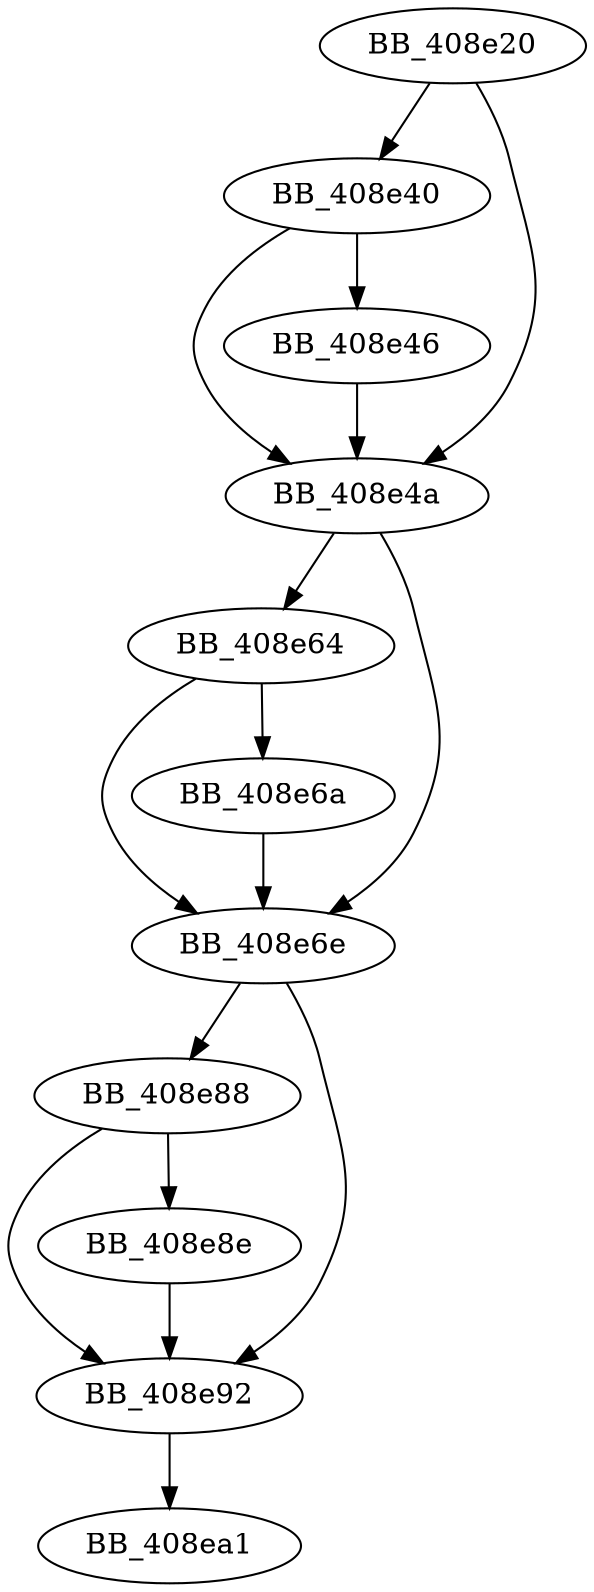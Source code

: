 DiGraph sub_408E20{
BB_408e20->BB_408e40
BB_408e20->BB_408e4a
BB_408e40->BB_408e46
BB_408e40->BB_408e4a
BB_408e46->BB_408e4a
BB_408e4a->BB_408e64
BB_408e4a->BB_408e6e
BB_408e64->BB_408e6a
BB_408e64->BB_408e6e
BB_408e6a->BB_408e6e
BB_408e6e->BB_408e88
BB_408e6e->BB_408e92
BB_408e88->BB_408e8e
BB_408e88->BB_408e92
BB_408e8e->BB_408e92
BB_408e92->BB_408ea1
}
